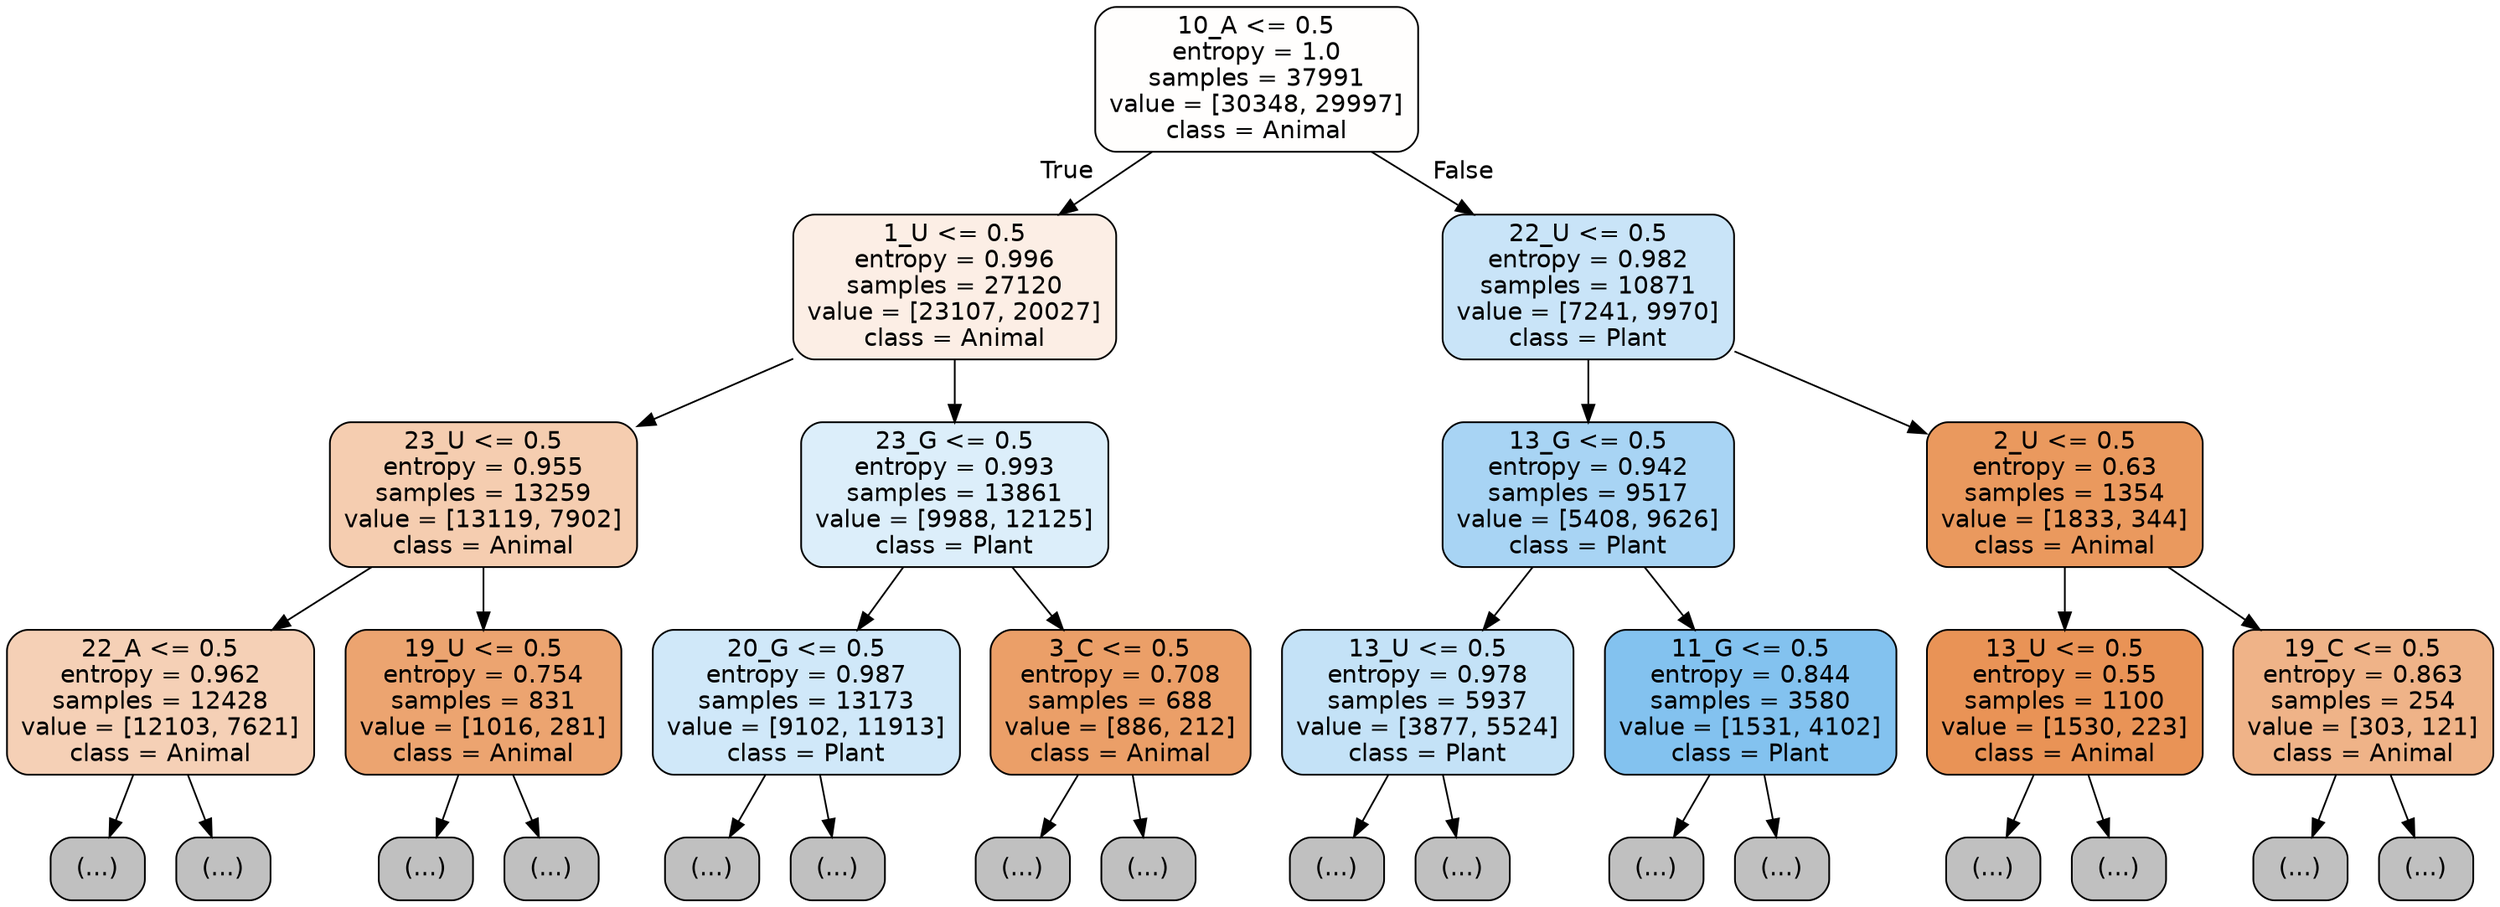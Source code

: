 digraph Tree {
node [shape=box, style="filled, rounded", color="black", fontname="helvetica"] ;
edge [fontname="helvetica"] ;
0 [label="10_A <= 0.5\nentropy = 1.0\nsamples = 37991\nvalue = [30348, 29997]\nclass = Animal", fillcolor="#fffefd"] ;
1 [label="1_U <= 0.5\nentropy = 0.996\nsamples = 27120\nvalue = [23107, 20027]\nclass = Animal", fillcolor="#fceee5"] ;
0 -> 1 [labeldistance=2.5, labelangle=45, headlabel="True"] ;
2 [label="23_U <= 0.5\nentropy = 0.955\nsamples = 13259\nvalue = [13119, 7902]\nclass = Animal", fillcolor="#f5cdb0"] ;
1 -> 2 ;
3 [label="22_A <= 0.5\nentropy = 0.962\nsamples = 12428\nvalue = [12103, 7621]\nclass = Animal", fillcolor="#f5d0b6"] ;
2 -> 3 ;
4 [label="(...)", fillcolor="#C0C0C0"] ;
3 -> 4 ;
6193 [label="(...)", fillcolor="#C0C0C0"] ;
3 -> 6193 ;
6896 [label="19_U <= 0.5\nentropy = 0.754\nsamples = 831\nvalue = [1016, 281]\nclass = Animal", fillcolor="#eca470"] ;
2 -> 6896 ;
6897 [label="(...)", fillcolor="#C0C0C0"] ;
6896 -> 6897 ;
7160 [label="(...)", fillcolor="#C0C0C0"] ;
6896 -> 7160 ;
7257 [label="23_G <= 0.5\nentropy = 0.993\nsamples = 13861\nvalue = [9988, 12125]\nclass = Plant", fillcolor="#dceefa"] ;
1 -> 7257 ;
7258 [label="20_G <= 0.5\nentropy = 0.987\nsamples = 13173\nvalue = [9102, 11913]\nclass = Plant", fillcolor="#d0e8f9"] ;
7257 -> 7258 ;
7259 [label="(...)", fillcolor="#C0C0C0"] ;
7258 -> 7259 ;
11156 [label="(...)", fillcolor="#C0C0C0"] ;
7258 -> 11156 ;
12349 [label="3_C <= 0.5\nentropy = 0.708\nsamples = 688\nvalue = [886, 212]\nclass = Animal", fillcolor="#eb9f68"] ;
7257 -> 12349 ;
12350 [label="(...)", fillcolor="#C0C0C0"] ;
12349 -> 12350 ;
12485 [label="(...)", fillcolor="#C0C0C0"] ;
12349 -> 12485 ;
12556 [label="22_U <= 0.5\nentropy = 0.982\nsamples = 10871\nvalue = [7241, 9970]\nclass = Plant", fillcolor="#c9e4f8"] ;
0 -> 12556 [labeldistance=2.5, labelangle=-45, headlabel="False"] ;
12557 [label="13_G <= 0.5\nentropy = 0.942\nsamples = 9517\nvalue = [5408, 9626]\nclass = Plant", fillcolor="#a8d4f4"] ;
12556 -> 12557 ;
12558 [label="13_U <= 0.5\nentropy = 0.978\nsamples = 5937\nvalue = [3877, 5524]\nclass = Plant", fillcolor="#c4e2f7"] ;
12557 -> 12558 ;
12559 [label="(...)", fillcolor="#C0C0C0"] ;
12558 -> 12559 ;
14098 [label="(...)", fillcolor="#C0C0C0"] ;
12558 -> 14098 ;
15219 [label="11_G <= 0.5\nentropy = 0.844\nsamples = 3580\nvalue = [1531, 4102]\nclass = Plant", fillcolor="#83c2ef"] ;
12557 -> 15219 ;
15220 [label="(...)", fillcolor="#C0C0C0"] ;
15219 -> 15220 ;
15861 [label="(...)", fillcolor="#C0C0C0"] ;
15219 -> 15861 ;
16176 [label="2_U <= 0.5\nentropy = 0.63\nsamples = 1354\nvalue = [1833, 344]\nclass = Animal", fillcolor="#ea995e"] ;
12556 -> 16176 ;
16177 [label="13_U <= 0.5\nentropy = 0.55\nsamples = 1100\nvalue = [1530, 223]\nclass = Animal", fillcolor="#e99356"] ;
16176 -> 16177 ;
16178 [label="(...)", fillcolor="#C0C0C0"] ;
16177 -> 16178 ;
16443 [label="(...)", fillcolor="#C0C0C0"] ;
16177 -> 16443 ;
16548 [label="19_C <= 0.5\nentropy = 0.863\nsamples = 254\nvalue = [303, 121]\nclass = Animal", fillcolor="#efb388"] ;
16176 -> 16548 ;
16549 [label="(...)", fillcolor="#C0C0C0"] ;
16548 -> 16549 ;
16646 [label="(...)", fillcolor="#C0C0C0"] ;
16548 -> 16646 ;
}